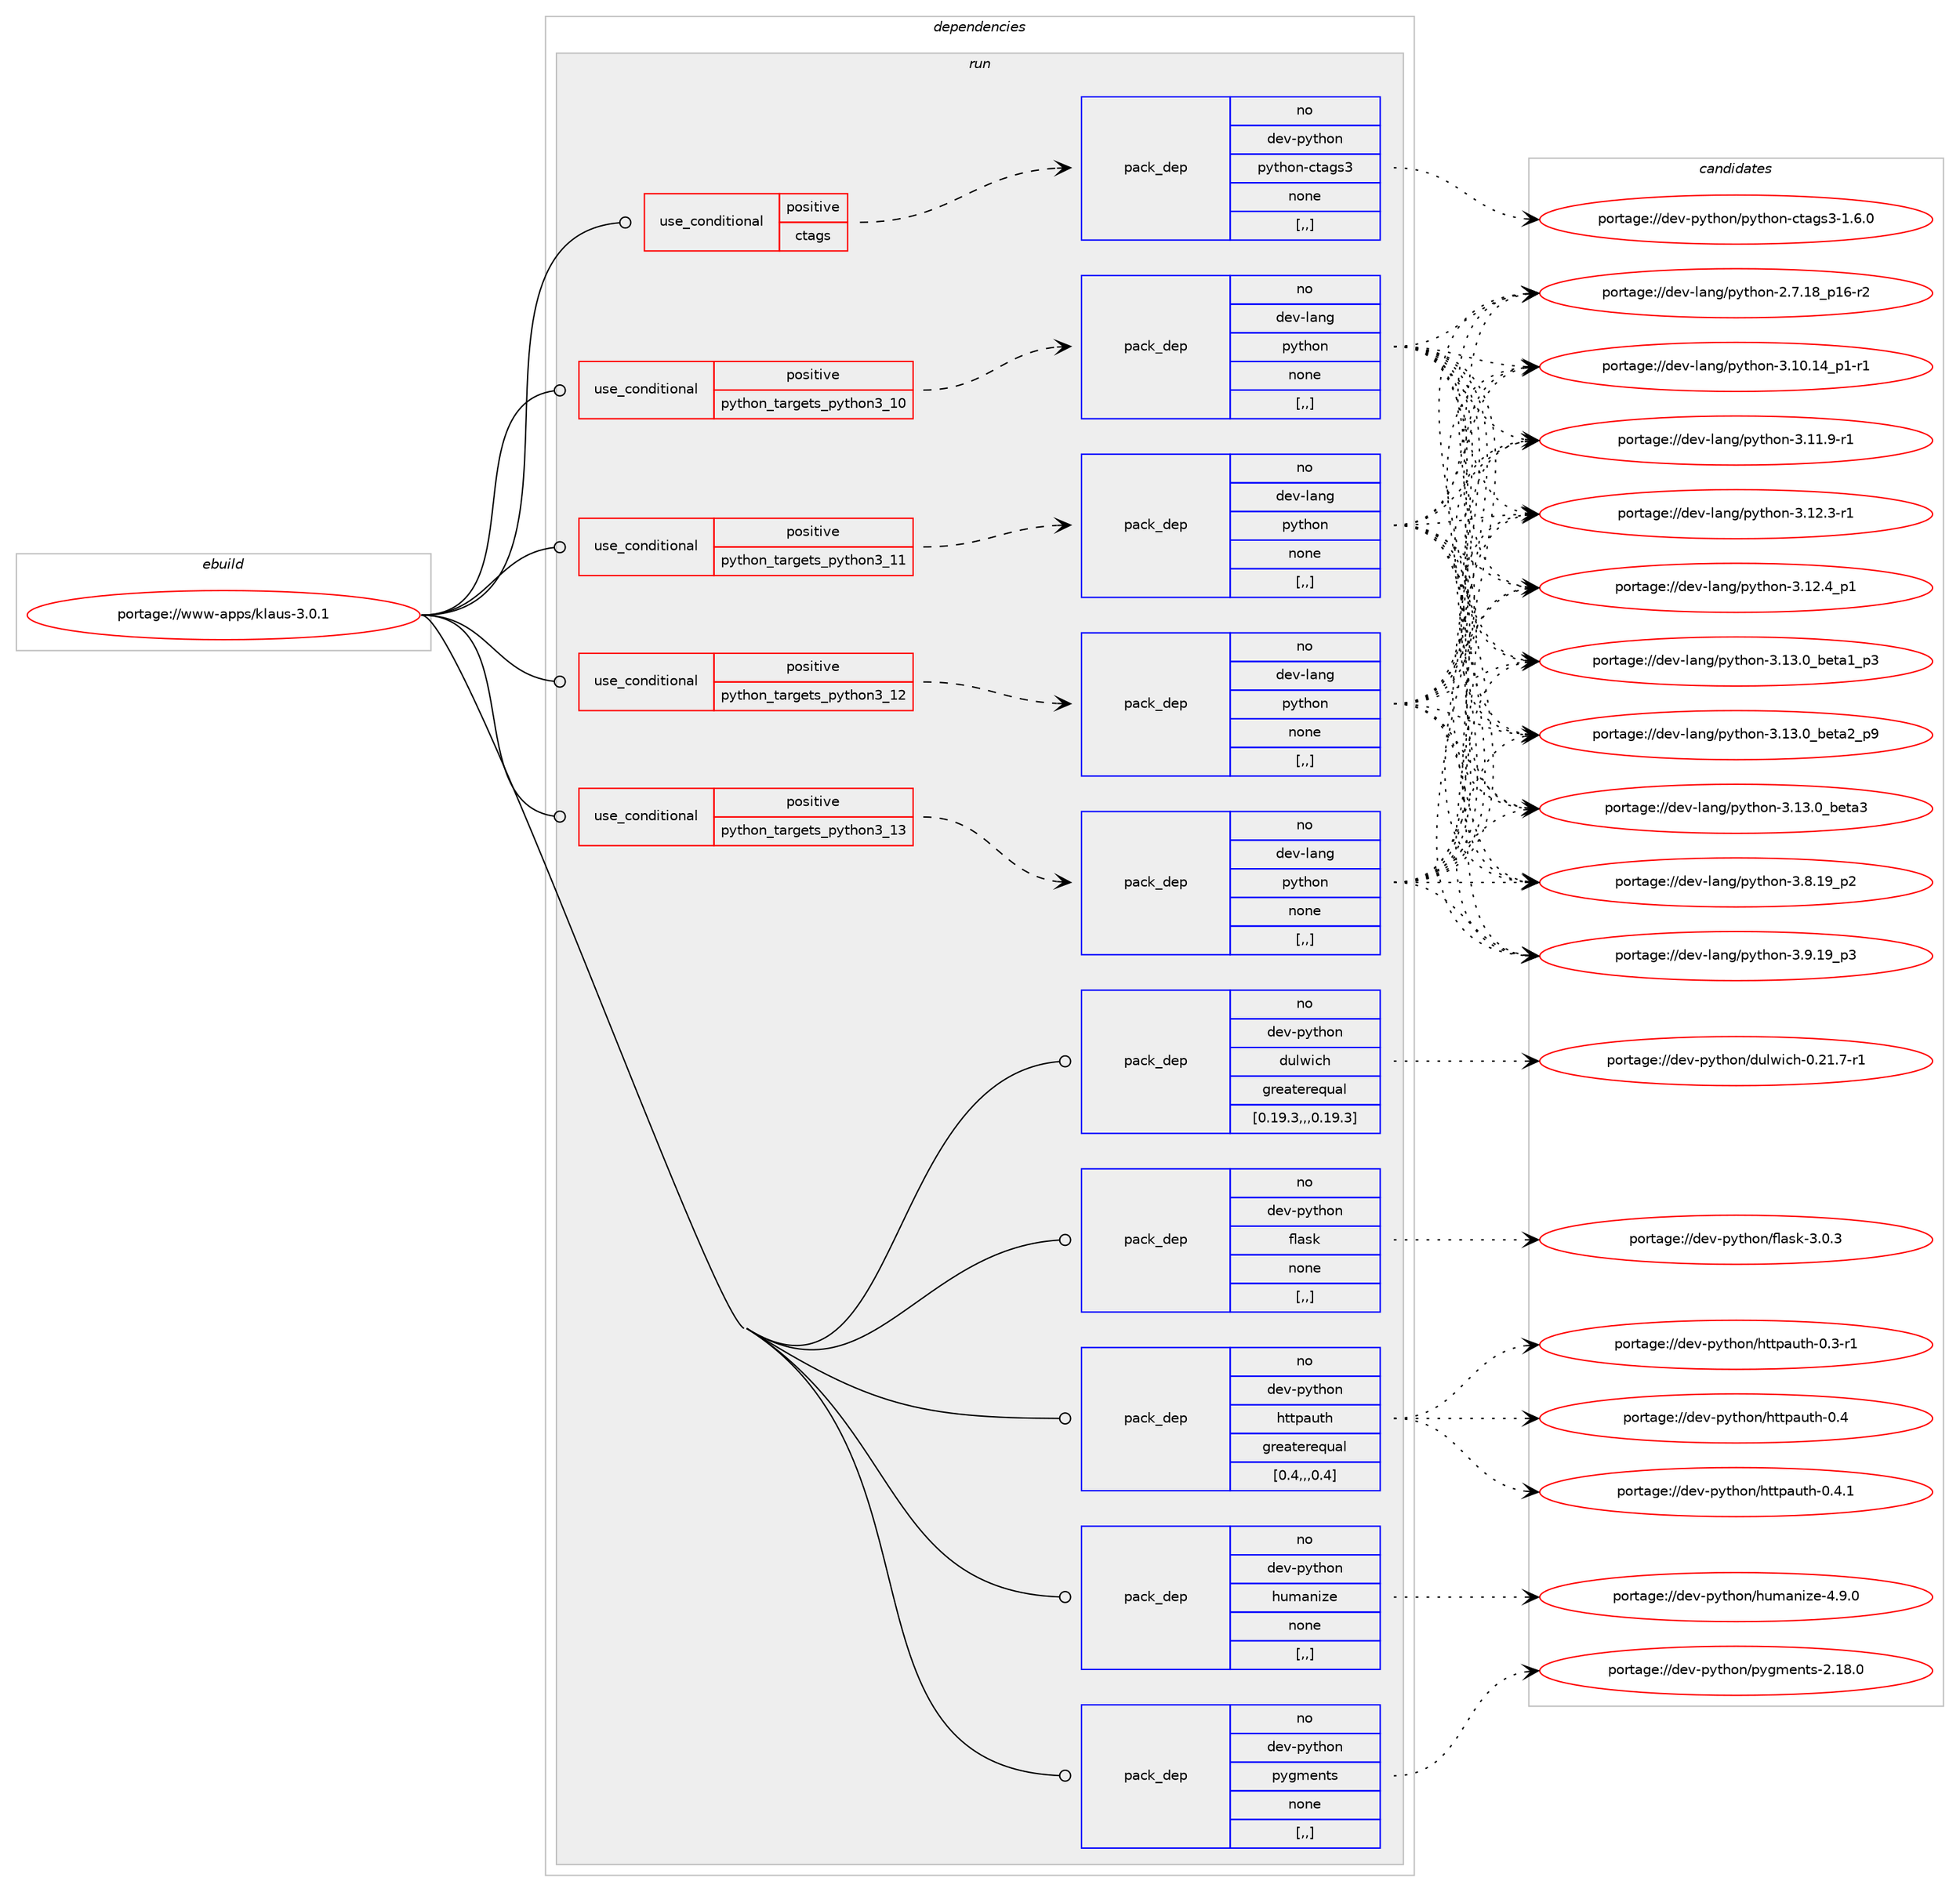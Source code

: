 digraph prolog {

# *************
# Graph options
# *************

newrank=true;
concentrate=true;
compound=true;
graph [rankdir=LR,fontname=Helvetica,fontsize=10,ranksep=1.5];#, ranksep=2.5, nodesep=0.2];
edge  [arrowhead=vee];
node  [fontname=Helvetica,fontsize=10];

# **********
# The ebuild
# **********

subgraph cluster_leftcol {
color=gray;
rank=same;
label=<<i>ebuild</i>>;
id [label="portage://www-apps/klaus-3.0.1", color=red, width=4, href="../www-apps/klaus-3.0.1.svg"];
}

# ****************
# The dependencies
# ****************

subgraph cluster_midcol {
color=gray;
label=<<i>dependencies</i>>;
subgraph cluster_compile {
fillcolor="#eeeeee";
style=filled;
label=<<i>compile</i>>;
}
subgraph cluster_compileandrun {
fillcolor="#eeeeee";
style=filled;
label=<<i>compile and run</i>>;
}
subgraph cluster_run {
fillcolor="#eeeeee";
style=filled;
label=<<i>run</i>>;
subgraph cond116203 {
dependency436839 [label=<<TABLE BORDER="0" CELLBORDER="1" CELLSPACING="0" CELLPADDING="4"><TR><TD ROWSPAN="3" CELLPADDING="10">use_conditional</TD></TR><TR><TD>positive</TD></TR><TR><TD>ctags</TD></TR></TABLE>>, shape=none, color=red];
subgraph pack317432 {
dependency436840 [label=<<TABLE BORDER="0" CELLBORDER="1" CELLSPACING="0" CELLPADDING="4" WIDTH="220"><TR><TD ROWSPAN="6" CELLPADDING="30">pack_dep</TD></TR><TR><TD WIDTH="110">no</TD></TR><TR><TD>dev-python</TD></TR><TR><TD>python-ctags3</TD></TR><TR><TD>none</TD></TR><TR><TD>[,,]</TD></TR></TABLE>>, shape=none, color=blue];
}
dependency436839:e -> dependency436840:w [weight=20,style="dashed",arrowhead="vee"];
}
id:e -> dependency436839:w [weight=20,style="solid",arrowhead="odot"];
subgraph cond116204 {
dependency436841 [label=<<TABLE BORDER="0" CELLBORDER="1" CELLSPACING="0" CELLPADDING="4"><TR><TD ROWSPAN="3" CELLPADDING="10">use_conditional</TD></TR><TR><TD>positive</TD></TR><TR><TD>python_targets_python3_10</TD></TR></TABLE>>, shape=none, color=red];
subgraph pack317433 {
dependency436842 [label=<<TABLE BORDER="0" CELLBORDER="1" CELLSPACING="0" CELLPADDING="4" WIDTH="220"><TR><TD ROWSPAN="6" CELLPADDING="30">pack_dep</TD></TR><TR><TD WIDTH="110">no</TD></TR><TR><TD>dev-lang</TD></TR><TR><TD>python</TD></TR><TR><TD>none</TD></TR><TR><TD>[,,]</TD></TR></TABLE>>, shape=none, color=blue];
}
dependency436841:e -> dependency436842:w [weight=20,style="dashed",arrowhead="vee"];
}
id:e -> dependency436841:w [weight=20,style="solid",arrowhead="odot"];
subgraph cond116205 {
dependency436843 [label=<<TABLE BORDER="0" CELLBORDER="1" CELLSPACING="0" CELLPADDING="4"><TR><TD ROWSPAN="3" CELLPADDING="10">use_conditional</TD></TR><TR><TD>positive</TD></TR><TR><TD>python_targets_python3_11</TD></TR></TABLE>>, shape=none, color=red];
subgraph pack317434 {
dependency436844 [label=<<TABLE BORDER="0" CELLBORDER="1" CELLSPACING="0" CELLPADDING="4" WIDTH="220"><TR><TD ROWSPAN="6" CELLPADDING="30">pack_dep</TD></TR><TR><TD WIDTH="110">no</TD></TR><TR><TD>dev-lang</TD></TR><TR><TD>python</TD></TR><TR><TD>none</TD></TR><TR><TD>[,,]</TD></TR></TABLE>>, shape=none, color=blue];
}
dependency436843:e -> dependency436844:w [weight=20,style="dashed",arrowhead="vee"];
}
id:e -> dependency436843:w [weight=20,style="solid",arrowhead="odot"];
subgraph cond116206 {
dependency436845 [label=<<TABLE BORDER="0" CELLBORDER="1" CELLSPACING="0" CELLPADDING="4"><TR><TD ROWSPAN="3" CELLPADDING="10">use_conditional</TD></TR><TR><TD>positive</TD></TR><TR><TD>python_targets_python3_12</TD></TR></TABLE>>, shape=none, color=red];
subgraph pack317435 {
dependency436846 [label=<<TABLE BORDER="0" CELLBORDER="1" CELLSPACING="0" CELLPADDING="4" WIDTH="220"><TR><TD ROWSPAN="6" CELLPADDING="30">pack_dep</TD></TR><TR><TD WIDTH="110">no</TD></TR><TR><TD>dev-lang</TD></TR><TR><TD>python</TD></TR><TR><TD>none</TD></TR><TR><TD>[,,]</TD></TR></TABLE>>, shape=none, color=blue];
}
dependency436845:e -> dependency436846:w [weight=20,style="dashed",arrowhead="vee"];
}
id:e -> dependency436845:w [weight=20,style="solid",arrowhead="odot"];
subgraph cond116207 {
dependency436847 [label=<<TABLE BORDER="0" CELLBORDER="1" CELLSPACING="0" CELLPADDING="4"><TR><TD ROWSPAN="3" CELLPADDING="10">use_conditional</TD></TR><TR><TD>positive</TD></TR><TR><TD>python_targets_python3_13</TD></TR></TABLE>>, shape=none, color=red];
subgraph pack317436 {
dependency436848 [label=<<TABLE BORDER="0" CELLBORDER="1" CELLSPACING="0" CELLPADDING="4" WIDTH="220"><TR><TD ROWSPAN="6" CELLPADDING="30">pack_dep</TD></TR><TR><TD WIDTH="110">no</TD></TR><TR><TD>dev-lang</TD></TR><TR><TD>python</TD></TR><TR><TD>none</TD></TR><TR><TD>[,,]</TD></TR></TABLE>>, shape=none, color=blue];
}
dependency436847:e -> dependency436848:w [weight=20,style="dashed",arrowhead="vee"];
}
id:e -> dependency436847:w [weight=20,style="solid",arrowhead="odot"];
subgraph pack317437 {
dependency436849 [label=<<TABLE BORDER="0" CELLBORDER="1" CELLSPACING="0" CELLPADDING="4" WIDTH="220"><TR><TD ROWSPAN="6" CELLPADDING="30">pack_dep</TD></TR><TR><TD WIDTH="110">no</TD></TR><TR><TD>dev-python</TD></TR><TR><TD>dulwich</TD></TR><TR><TD>greaterequal</TD></TR><TR><TD>[0.19.3,,,0.19.3]</TD></TR></TABLE>>, shape=none, color=blue];
}
id:e -> dependency436849:w [weight=20,style="solid",arrowhead="odot"];
subgraph pack317438 {
dependency436850 [label=<<TABLE BORDER="0" CELLBORDER="1" CELLSPACING="0" CELLPADDING="4" WIDTH="220"><TR><TD ROWSPAN="6" CELLPADDING="30">pack_dep</TD></TR><TR><TD WIDTH="110">no</TD></TR><TR><TD>dev-python</TD></TR><TR><TD>flask</TD></TR><TR><TD>none</TD></TR><TR><TD>[,,]</TD></TR></TABLE>>, shape=none, color=blue];
}
id:e -> dependency436850:w [weight=20,style="solid",arrowhead="odot"];
subgraph pack317439 {
dependency436851 [label=<<TABLE BORDER="0" CELLBORDER="1" CELLSPACING="0" CELLPADDING="4" WIDTH="220"><TR><TD ROWSPAN="6" CELLPADDING="30">pack_dep</TD></TR><TR><TD WIDTH="110">no</TD></TR><TR><TD>dev-python</TD></TR><TR><TD>httpauth</TD></TR><TR><TD>greaterequal</TD></TR><TR><TD>[0.4,,,0.4]</TD></TR></TABLE>>, shape=none, color=blue];
}
id:e -> dependency436851:w [weight=20,style="solid",arrowhead="odot"];
subgraph pack317440 {
dependency436852 [label=<<TABLE BORDER="0" CELLBORDER="1" CELLSPACING="0" CELLPADDING="4" WIDTH="220"><TR><TD ROWSPAN="6" CELLPADDING="30">pack_dep</TD></TR><TR><TD WIDTH="110">no</TD></TR><TR><TD>dev-python</TD></TR><TR><TD>humanize</TD></TR><TR><TD>none</TD></TR><TR><TD>[,,]</TD></TR></TABLE>>, shape=none, color=blue];
}
id:e -> dependency436852:w [weight=20,style="solid",arrowhead="odot"];
subgraph pack317441 {
dependency436853 [label=<<TABLE BORDER="0" CELLBORDER="1" CELLSPACING="0" CELLPADDING="4" WIDTH="220"><TR><TD ROWSPAN="6" CELLPADDING="30">pack_dep</TD></TR><TR><TD WIDTH="110">no</TD></TR><TR><TD>dev-python</TD></TR><TR><TD>pygments</TD></TR><TR><TD>none</TD></TR><TR><TD>[,,]</TD></TR></TABLE>>, shape=none, color=blue];
}
id:e -> dependency436853:w [weight=20,style="solid",arrowhead="odot"];
}
}

# **************
# The candidates
# **************

subgraph cluster_choices {
rank=same;
color=gray;
label=<<i>candidates</i>>;

subgraph choice317432 {
color=black;
nodesep=1;
choice100101118451121211161041111104711212111610411111045991169710311551454946544648 [label="portage://dev-python/python-ctags3-1.6.0", color=red, width=4,href="../dev-python/python-ctags3-1.6.0.svg"];
dependency436840:e -> choice100101118451121211161041111104711212111610411111045991169710311551454946544648:w [style=dotted,weight="100"];
}
subgraph choice317433 {
color=black;
nodesep=1;
choice100101118451089711010347112121116104111110455046554649569511249544511450 [label="portage://dev-lang/python-2.7.18_p16-r2", color=red, width=4,href="../dev-lang/python-2.7.18_p16-r2.svg"];
choice100101118451089711010347112121116104111110455146494846495295112494511449 [label="portage://dev-lang/python-3.10.14_p1-r1", color=red, width=4,href="../dev-lang/python-3.10.14_p1-r1.svg"];
choice100101118451089711010347112121116104111110455146494946574511449 [label="portage://dev-lang/python-3.11.9-r1", color=red, width=4,href="../dev-lang/python-3.11.9-r1.svg"];
choice100101118451089711010347112121116104111110455146495046514511449 [label="portage://dev-lang/python-3.12.3-r1", color=red, width=4,href="../dev-lang/python-3.12.3-r1.svg"];
choice100101118451089711010347112121116104111110455146495046529511249 [label="portage://dev-lang/python-3.12.4_p1", color=red, width=4,href="../dev-lang/python-3.12.4_p1.svg"];
choice10010111845108971101034711212111610411111045514649514648959810111697499511251 [label="portage://dev-lang/python-3.13.0_beta1_p3", color=red, width=4,href="../dev-lang/python-3.13.0_beta1_p3.svg"];
choice10010111845108971101034711212111610411111045514649514648959810111697509511257 [label="portage://dev-lang/python-3.13.0_beta2_p9", color=red, width=4,href="../dev-lang/python-3.13.0_beta2_p9.svg"];
choice1001011184510897110103471121211161041111104551464951464895981011169751 [label="portage://dev-lang/python-3.13.0_beta3", color=red, width=4,href="../dev-lang/python-3.13.0_beta3.svg"];
choice100101118451089711010347112121116104111110455146564649579511250 [label="portage://dev-lang/python-3.8.19_p2", color=red, width=4,href="../dev-lang/python-3.8.19_p2.svg"];
choice100101118451089711010347112121116104111110455146574649579511251 [label="portage://dev-lang/python-3.9.19_p3", color=red, width=4,href="../dev-lang/python-3.9.19_p3.svg"];
dependency436842:e -> choice100101118451089711010347112121116104111110455046554649569511249544511450:w [style=dotted,weight="100"];
dependency436842:e -> choice100101118451089711010347112121116104111110455146494846495295112494511449:w [style=dotted,weight="100"];
dependency436842:e -> choice100101118451089711010347112121116104111110455146494946574511449:w [style=dotted,weight="100"];
dependency436842:e -> choice100101118451089711010347112121116104111110455146495046514511449:w [style=dotted,weight="100"];
dependency436842:e -> choice100101118451089711010347112121116104111110455146495046529511249:w [style=dotted,weight="100"];
dependency436842:e -> choice10010111845108971101034711212111610411111045514649514648959810111697499511251:w [style=dotted,weight="100"];
dependency436842:e -> choice10010111845108971101034711212111610411111045514649514648959810111697509511257:w [style=dotted,weight="100"];
dependency436842:e -> choice1001011184510897110103471121211161041111104551464951464895981011169751:w [style=dotted,weight="100"];
dependency436842:e -> choice100101118451089711010347112121116104111110455146564649579511250:w [style=dotted,weight="100"];
dependency436842:e -> choice100101118451089711010347112121116104111110455146574649579511251:w [style=dotted,weight="100"];
}
subgraph choice317434 {
color=black;
nodesep=1;
choice100101118451089711010347112121116104111110455046554649569511249544511450 [label="portage://dev-lang/python-2.7.18_p16-r2", color=red, width=4,href="../dev-lang/python-2.7.18_p16-r2.svg"];
choice100101118451089711010347112121116104111110455146494846495295112494511449 [label="portage://dev-lang/python-3.10.14_p1-r1", color=red, width=4,href="../dev-lang/python-3.10.14_p1-r1.svg"];
choice100101118451089711010347112121116104111110455146494946574511449 [label="portage://dev-lang/python-3.11.9-r1", color=red, width=4,href="../dev-lang/python-3.11.9-r1.svg"];
choice100101118451089711010347112121116104111110455146495046514511449 [label="portage://dev-lang/python-3.12.3-r1", color=red, width=4,href="../dev-lang/python-3.12.3-r1.svg"];
choice100101118451089711010347112121116104111110455146495046529511249 [label="portage://dev-lang/python-3.12.4_p1", color=red, width=4,href="../dev-lang/python-3.12.4_p1.svg"];
choice10010111845108971101034711212111610411111045514649514648959810111697499511251 [label="portage://dev-lang/python-3.13.0_beta1_p3", color=red, width=4,href="../dev-lang/python-3.13.0_beta1_p3.svg"];
choice10010111845108971101034711212111610411111045514649514648959810111697509511257 [label="portage://dev-lang/python-3.13.0_beta2_p9", color=red, width=4,href="../dev-lang/python-3.13.0_beta2_p9.svg"];
choice1001011184510897110103471121211161041111104551464951464895981011169751 [label="portage://dev-lang/python-3.13.0_beta3", color=red, width=4,href="../dev-lang/python-3.13.0_beta3.svg"];
choice100101118451089711010347112121116104111110455146564649579511250 [label="portage://dev-lang/python-3.8.19_p2", color=red, width=4,href="../dev-lang/python-3.8.19_p2.svg"];
choice100101118451089711010347112121116104111110455146574649579511251 [label="portage://dev-lang/python-3.9.19_p3", color=red, width=4,href="../dev-lang/python-3.9.19_p3.svg"];
dependency436844:e -> choice100101118451089711010347112121116104111110455046554649569511249544511450:w [style=dotted,weight="100"];
dependency436844:e -> choice100101118451089711010347112121116104111110455146494846495295112494511449:w [style=dotted,weight="100"];
dependency436844:e -> choice100101118451089711010347112121116104111110455146494946574511449:w [style=dotted,weight="100"];
dependency436844:e -> choice100101118451089711010347112121116104111110455146495046514511449:w [style=dotted,weight="100"];
dependency436844:e -> choice100101118451089711010347112121116104111110455146495046529511249:w [style=dotted,weight="100"];
dependency436844:e -> choice10010111845108971101034711212111610411111045514649514648959810111697499511251:w [style=dotted,weight="100"];
dependency436844:e -> choice10010111845108971101034711212111610411111045514649514648959810111697509511257:w [style=dotted,weight="100"];
dependency436844:e -> choice1001011184510897110103471121211161041111104551464951464895981011169751:w [style=dotted,weight="100"];
dependency436844:e -> choice100101118451089711010347112121116104111110455146564649579511250:w [style=dotted,weight="100"];
dependency436844:e -> choice100101118451089711010347112121116104111110455146574649579511251:w [style=dotted,weight="100"];
}
subgraph choice317435 {
color=black;
nodesep=1;
choice100101118451089711010347112121116104111110455046554649569511249544511450 [label="portage://dev-lang/python-2.7.18_p16-r2", color=red, width=4,href="../dev-lang/python-2.7.18_p16-r2.svg"];
choice100101118451089711010347112121116104111110455146494846495295112494511449 [label="portage://dev-lang/python-3.10.14_p1-r1", color=red, width=4,href="../dev-lang/python-3.10.14_p1-r1.svg"];
choice100101118451089711010347112121116104111110455146494946574511449 [label="portage://dev-lang/python-3.11.9-r1", color=red, width=4,href="../dev-lang/python-3.11.9-r1.svg"];
choice100101118451089711010347112121116104111110455146495046514511449 [label="portage://dev-lang/python-3.12.3-r1", color=red, width=4,href="../dev-lang/python-3.12.3-r1.svg"];
choice100101118451089711010347112121116104111110455146495046529511249 [label="portage://dev-lang/python-3.12.4_p1", color=red, width=4,href="../dev-lang/python-3.12.4_p1.svg"];
choice10010111845108971101034711212111610411111045514649514648959810111697499511251 [label="portage://dev-lang/python-3.13.0_beta1_p3", color=red, width=4,href="../dev-lang/python-3.13.0_beta1_p3.svg"];
choice10010111845108971101034711212111610411111045514649514648959810111697509511257 [label="portage://dev-lang/python-3.13.0_beta2_p9", color=red, width=4,href="../dev-lang/python-3.13.0_beta2_p9.svg"];
choice1001011184510897110103471121211161041111104551464951464895981011169751 [label="portage://dev-lang/python-3.13.0_beta3", color=red, width=4,href="../dev-lang/python-3.13.0_beta3.svg"];
choice100101118451089711010347112121116104111110455146564649579511250 [label="portage://dev-lang/python-3.8.19_p2", color=red, width=4,href="../dev-lang/python-3.8.19_p2.svg"];
choice100101118451089711010347112121116104111110455146574649579511251 [label="portage://dev-lang/python-3.9.19_p3", color=red, width=4,href="../dev-lang/python-3.9.19_p3.svg"];
dependency436846:e -> choice100101118451089711010347112121116104111110455046554649569511249544511450:w [style=dotted,weight="100"];
dependency436846:e -> choice100101118451089711010347112121116104111110455146494846495295112494511449:w [style=dotted,weight="100"];
dependency436846:e -> choice100101118451089711010347112121116104111110455146494946574511449:w [style=dotted,weight="100"];
dependency436846:e -> choice100101118451089711010347112121116104111110455146495046514511449:w [style=dotted,weight="100"];
dependency436846:e -> choice100101118451089711010347112121116104111110455146495046529511249:w [style=dotted,weight="100"];
dependency436846:e -> choice10010111845108971101034711212111610411111045514649514648959810111697499511251:w [style=dotted,weight="100"];
dependency436846:e -> choice10010111845108971101034711212111610411111045514649514648959810111697509511257:w [style=dotted,weight="100"];
dependency436846:e -> choice1001011184510897110103471121211161041111104551464951464895981011169751:w [style=dotted,weight="100"];
dependency436846:e -> choice100101118451089711010347112121116104111110455146564649579511250:w [style=dotted,weight="100"];
dependency436846:e -> choice100101118451089711010347112121116104111110455146574649579511251:w [style=dotted,weight="100"];
}
subgraph choice317436 {
color=black;
nodesep=1;
choice100101118451089711010347112121116104111110455046554649569511249544511450 [label="portage://dev-lang/python-2.7.18_p16-r2", color=red, width=4,href="../dev-lang/python-2.7.18_p16-r2.svg"];
choice100101118451089711010347112121116104111110455146494846495295112494511449 [label="portage://dev-lang/python-3.10.14_p1-r1", color=red, width=4,href="../dev-lang/python-3.10.14_p1-r1.svg"];
choice100101118451089711010347112121116104111110455146494946574511449 [label="portage://dev-lang/python-3.11.9-r1", color=red, width=4,href="../dev-lang/python-3.11.9-r1.svg"];
choice100101118451089711010347112121116104111110455146495046514511449 [label="portage://dev-lang/python-3.12.3-r1", color=red, width=4,href="../dev-lang/python-3.12.3-r1.svg"];
choice100101118451089711010347112121116104111110455146495046529511249 [label="portage://dev-lang/python-3.12.4_p1", color=red, width=4,href="../dev-lang/python-3.12.4_p1.svg"];
choice10010111845108971101034711212111610411111045514649514648959810111697499511251 [label="portage://dev-lang/python-3.13.0_beta1_p3", color=red, width=4,href="../dev-lang/python-3.13.0_beta1_p3.svg"];
choice10010111845108971101034711212111610411111045514649514648959810111697509511257 [label="portage://dev-lang/python-3.13.0_beta2_p9", color=red, width=4,href="../dev-lang/python-3.13.0_beta2_p9.svg"];
choice1001011184510897110103471121211161041111104551464951464895981011169751 [label="portage://dev-lang/python-3.13.0_beta3", color=red, width=4,href="../dev-lang/python-3.13.0_beta3.svg"];
choice100101118451089711010347112121116104111110455146564649579511250 [label="portage://dev-lang/python-3.8.19_p2", color=red, width=4,href="../dev-lang/python-3.8.19_p2.svg"];
choice100101118451089711010347112121116104111110455146574649579511251 [label="portage://dev-lang/python-3.9.19_p3", color=red, width=4,href="../dev-lang/python-3.9.19_p3.svg"];
dependency436848:e -> choice100101118451089711010347112121116104111110455046554649569511249544511450:w [style=dotted,weight="100"];
dependency436848:e -> choice100101118451089711010347112121116104111110455146494846495295112494511449:w [style=dotted,weight="100"];
dependency436848:e -> choice100101118451089711010347112121116104111110455146494946574511449:w [style=dotted,weight="100"];
dependency436848:e -> choice100101118451089711010347112121116104111110455146495046514511449:w [style=dotted,weight="100"];
dependency436848:e -> choice100101118451089711010347112121116104111110455146495046529511249:w [style=dotted,weight="100"];
dependency436848:e -> choice10010111845108971101034711212111610411111045514649514648959810111697499511251:w [style=dotted,weight="100"];
dependency436848:e -> choice10010111845108971101034711212111610411111045514649514648959810111697509511257:w [style=dotted,weight="100"];
dependency436848:e -> choice1001011184510897110103471121211161041111104551464951464895981011169751:w [style=dotted,weight="100"];
dependency436848:e -> choice100101118451089711010347112121116104111110455146564649579511250:w [style=dotted,weight="100"];
dependency436848:e -> choice100101118451089711010347112121116104111110455146574649579511251:w [style=dotted,weight="100"];
}
subgraph choice317437 {
color=black;
nodesep=1;
choice100101118451121211161041111104710011710811910599104454846504946554511449 [label="portage://dev-python/dulwich-0.21.7-r1", color=red, width=4,href="../dev-python/dulwich-0.21.7-r1.svg"];
dependency436849:e -> choice100101118451121211161041111104710011710811910599104454846504946554511449:w [style=dotted,weight="100"];
}
subgraph choice317438 {
color=black;
nodesep=1;
choice100101118451121211161041111104710210897115107455146484651 [label="portage://dev-python/flask-3.0.3", color=red, width=4,href="../dev-python/flask-3.0.3.svg"];
dependency436850:e -> choice100101118451121211161041111104710210897115107455146484651:w [style=dotted,weight="100"];
}
subgraph choice317439 {
color=black;
nodesep=1;
choice100101118451121211161041111104710411611611297117116104454846514511449 [label="portage://dev-python/httpauth-0.3-r1", color=red, width=4,href="../dev-python/httpauth-0.3-r1.svg"];
choice10010111845112121116104111110471041161161129711711610445484652 [label="portage://dev-python/httpauth-0.4", color=red, width=4,href="../dev-python/httpauth-0.4.svg"];
choice100101118451121211161041111104710411611611297117116104454846524649 [label="portage://dev-python/httpauth-0.4.1", color=red, width=4,href="../dev-python/httpauth-0.4.1.svg"];
dependency436851:e -> choice100101118451121211161041111104710411611611297117116104454846514511449:w [style=dotted,weight="100"];
dependency436851:e -> choice10010111845112121116104111110471041161161129711711610445484652:w [style=dotted,weight="100"];
dependency436851:e -> choice100101118451121211161041111104710411611611297117116104454846524649:w [style=dotted,weight="100"];
}
subgraph choice317440 {
color=black;
nodesep=1;
choice100101118451121211161041111104710411710997110105122101455246574648 [label="portage://dev-python/humanize-4.9.0", color=red, width=4,href="../dev-python/humanize-4.9.0.svg"];
dependency436852:e -> choice100101118451121211161041111104710411710997110105122101455246574648:w [style=dotted,weight="100"];
}
subgraph choice317441 {
color=black;
nodesep=1;
choice100101118451121211161041111104711212110310910111011611545504649564648 [label="portage://dev-python/pygments-2.18.0", color=red, width=4,href="../dev-python/pygments-2.18.0.svg"];
dependency436853:e -> choice100101118451121211161041111104711212110310910111011611545504649564648:w [style=dotted,weight="100"];
}
}

}
